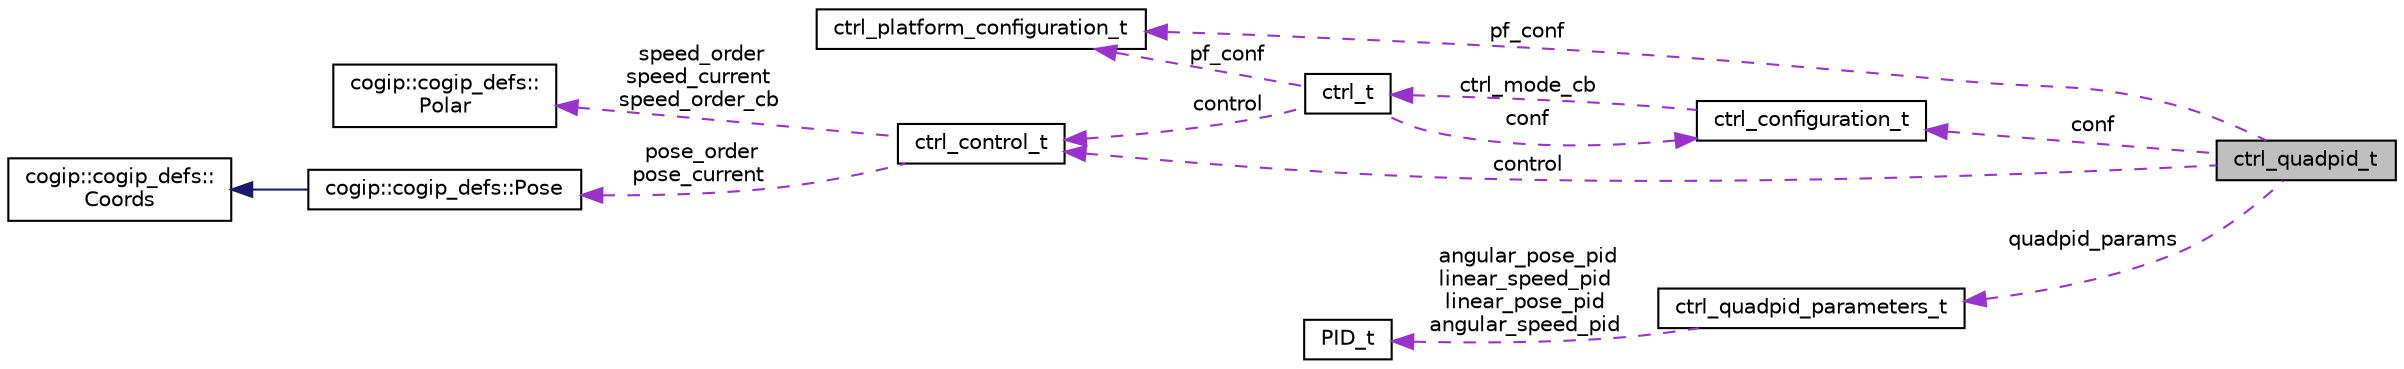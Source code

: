 digraph "ctrl_quadpid_t"
{
 // LATEX_PDF_SIZE
  bgcolor="transparent";
  edge [fontname="Helvetica",fontsize="10",labelfontname="Helvetica",labelfontsize="10"];
  node [fontname="Helvetica",fontsize="10",shape=record];
  rankdir="LR";
  Node1 [label="ctrl_quadpid_t",height=0.2,width=0.4,color="black", fillcolor="grey75", style="filled", fontcolor="black",tooltip="QuadPID controller specific structure based on ctrl_t."];
  Node2 -> Node1 [dir="back",color="darkorchid3",fontsize="10",style="dashed",label=" control" ,fontname="Helvetica"];
  Node2 [label="ctrl_control_t",height=0.2,width=0.4,color="black",URL="$structctrl__control__t.html",tooltip="Controller general structure."];
  Node3 -> Node2 [dir="back",color="darkorchid3",fontsize="10",style="dashed",label=" speed_order\nspeed_current\nspeed_order_cb" ,fontname="Helvetica"];
  Node3 [label="cogip::cogip_defs::\lPolar",height=0.2,width=0.4,color="black",URL="$classcogip_1_1cogip__defs_1_1Polar.html",tooltip="Polar coordinate."];
  Node4 -> Node2 [dir="back",color="darkorchid3",fontsize="10",style="dashed",label=" pose_order\npose_current" ,fontname="Helvetica"];
  Node4 [label="cogip::cogip_defs::Pose",height=0.2,width=0.4,color="black",URL="$classcogip_1_1cogip__defs_1_1Pose.html",tooltip="A robot position."];
  Node5 -> Node4 [dir="back",color="midnightblue",fontsize="10",style="solid",fontname="Helvetica"];
  Node5 [label="cogip::cogip_defs::\lCoords",height=0.2,width=0.4,color="black",URL="$classcogip_1_1cogip__defs_1_1Coords.html",tooltip="Absolute coordinates along X and Y axis."];
  Node6 -> Node1 [dir="back",color="darkorchid3",fontsize="10",style="dashed",label=" pf_conf" ,fontname="Helvetica"];
  Node6 [label="ctrl_platform_configuration_t",height=0.2,width=0.4,color="black",URL="$structctrl__platform__configuration__t.html",tooltip="Controllers pre and post callbacks for each mode."];
  Node7 -> Node1 [dir="back",color="darkorchid3",fontsize="10",style="dashed",label=" conf" ,fontname="Helvetica"];
  Node7 [label="ctrl_configuration_t",height=0.2,width=0.4,color="black",URL="$structctrl__configuration__t.html",tooltip="Controller modes callbacks definitions."];
  Node8 -> Node7 [dir="back",color="darkorchid3",fontsize="10",style="dashed",label=" ctrl_mode_cb" ,fontname="Helvetica"];
  Node8 [label="ctrl_t",height=0.2,width=0.4,color="black",URL="$structctrl__t.html",tooltip="Controller default definition."];
  Node2 -> Node8 [dir="back",color="darkorchid3",fontsize="10",style="dashed",label=" control" ,fontname="Helvetica"];
  Node6 -> Node8 [dir="back",color="darkorchid3",fontsize="10",style="dashed",label=" pf_conf" ,fontname="Helvetica"];
  Node7 -> Node8 [dir="back",color="darkorchid3",fontsize="10",style="dashed",label=" conf" ,fontname="Helvetica"];
  Node9 -> Node1 [dir="back",color="darkorchid3",fontsize="10",style="dashed",label=" quadpid_params" ,fontname="Helvetica"];
  Node9 [label="ctrl_quadpid_parameters_t",height=0.2,width=0.4,color="black",URL="$structctrl__quadpid__parameters__t.html",tooltip="QuadPID controller specific configuration."];
  Node10 -> Node9 [dir="back",color="darkorchid3",fontsize="10",style="dashed",label=" angular_pose_pid\nlinear_speed_pid\nlinear_pose_pid\nangular_speed_pid" ,fontname="Helvetica"];
  Node10 [label="PID_t",height=0.2,width=0.4,color="black",URL="$structPID__t.html",tooltip=" "];
}
